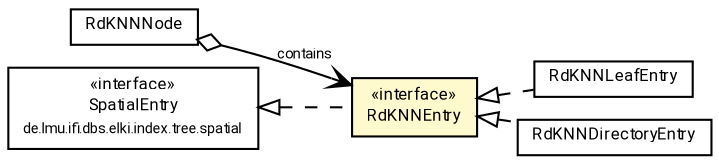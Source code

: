 #!/usr/local/bin/dot
#
# Class diagram 
# Generated by UMLGraph version R5_7_2-60-g0e99a6 (http://www.spinellis.gr/umlgraph/)
#

digraph G {
	graph [fontnames="svg"]
	edge [fontname="Roboto",fontsize=7,labelfontname="Roboto",labelfontsize=7,color="black"];
	node [fontname="Roboto",fontcolor="black",fontsize=8,shape=plaintext,margin=0,width=0,height=0];
	nodesep=0.15;
	ranksep=0.25;
	rankdir=LR;
	// de.lmu.ifi.dbs.elki.index.tree.spatial.rstarvariants.rdknn.RdKNNNode
	c8819962 [label=<<table title="de.lmu.ifi.dbs.elki.index.tree.spatial.rstarvariants.rdknn.RdKNNNode" border="0" cellborder="1" cellspacing="0" cellpadding="2" href="RdKNNNode.html" target="_parent">
		<tr><td><table border="0" cellspacing="0" cellpadding="1">
		<tr><td align="center" balign="center"> <font face="Roboto">RdKNNNode</font> </td></tr>
		</table></td></tr>
		</table>>, URL="RdKNNNode.html"];
	// de.lmu.ifi.dbs.elki.index.tree.spatial.rstarvariants.rdknn.RdKNNEntry
	c8819965 [label=<<table title="de.lmu.ifi.dbs.elki.index.tree.spatial.rstarvariants.rdknn.RdKNNEntry" border="0" cellborder="1" cellspacing="0" cellpadding="2" bgcolor="lemonChiffon" href="RdKNNEntry.html" target="_parent">
		<tr><td><table border="0" cellspacing="0" cellpadding="1">
		<tr><td align="center" balign="center"> &#171;interface&#187; </td></tr>
		<tr><td align="center" balign="center"> <font face="Roboto">RdKNNEntry</font> </td></tr>
		</table></td></tr>
		</table>>, URL="RdKNNEntry.html"];
	// de.lmu.ifi.dbs.elki.index.tree.spatial.rstarvariants.rdknn.RdKNNLeafEntry
	c8819967 [label=<<table title="de.lmu.ifi.dbs.elki.index.tree.spatial.rstarvariants.rdknn.RdKNNLeafEntry" border="0" cellborder="1" cellspacing="0" cellpadding="2" href="RdKNNLeafEntry.html" target="_parent">
		<tr><td><table border="0" cellspacing="0" cellpadding="1">
		<tr><td align="center" balign="center"> <font face="Roboto">RdKNNLeafEntry</font> </td></tr>
		</table></td></tr>
		</table>>, URL="RdKNNLeafEntry.html"];
	// de.lmu.ifi.dbs.elki.index.tree.spatial.rstarvariants.rdknn.RdKNNDirectoryEntry
	c8819968 [label=<<table title="de.lmu.ifi.dbs.elki.index.tree.spatial.rstarvariants.rdknn.RdKNNDirectoryEntry" border="0" cellborder="1" cellspacing="0" cellpadding="2" href="RdKNNDirectoryEntry.html" target="_parent">
		<tr><td><table border="0" cellspacing="0" cellpadding="1">
		<tr><td align="center" balign="center"> <font face="Roboto">RdKNNDirectoryEntry</font> </td></tr>
		</table></td></tr>
		</table>>, URL="RdKNNDirectoryEntry.html"];
	// de.lmu.ifi.dbs.elki.index.tree.spatial.SpatialEntry
	c8820032 [label=<<table title="de.lmu.ifi.dbs.elki.index.tree.spatial.SpatialEntry" border="0" cellborder="1" cellspacing="0" cellpadding="2" href="../../SpatialEntry.html" target="_parent">
		<tr><td><table border="0" cellspacing="0" cellpadding="1">
		<tr><td align="center" balign="center"> &#171;interface&#187; </td></tr>
		<tr><td align="center" balign="center"> <font face="Roboto">SpatialEntry</font> </td></tr>
		<tr><td align="center" balign="center"> <font face="Roboto" point-size="7.0">de.lmu.ifi.dbs.elki.index.tree.spatial</font> </td></tr>
		</table></td></tr>
		</table>>, URL="../../SpatialEntry.html"];
	// de.lmu.ifi.dbs.elki.index.tree.spatial.rstarvariants.rdknn.RdKNNNode navhas de.lmu.ifi.dbs.elki.index.tree.spatial.rstarvariants.rdknn.RdKNNEntry
	c8819962 -> c8819965 [arrowhead=open,arrowtail=ediamond,dir=both,weight=3,label="contains"];
	// de.lmu.ifi.dbs.elki.index.tree.spatial.rstarvariants.rdknn.RdKNNEntry implements de.lmu.ifi.dbs.elki.index.tree.spatial.SpatialEntry
	c8820032 -> c8819965 [arrowtail=empty,style=dashed,dir=back,weight=9];
	// de.lmu.ifi.dbs.elki.index.tree.spatial.rstarvariants.rdknn.RdKNNLeafEntry implements de.lmu.ifi.dbs.elki.index.tree.spatial.rstarvariants.rdknn.RdKNNEntry
	c8819965 -> c8819967 [arrowtail=empty,style=dashed,dir=back,weight=9];
	// de.lmu.ifi.dbs.elki.index.tree.spatial.rstarvariants.rdknn.RdKNNDirectoryEntry implements de.lmu.ifi.dbs.elki.index.tree.spatial.rstarvariants.rdknn.RdKNNEntry
	c8819965 -> c8819968 [arrowtail=empty,style=dashed,dir=back,weight=9];
}

